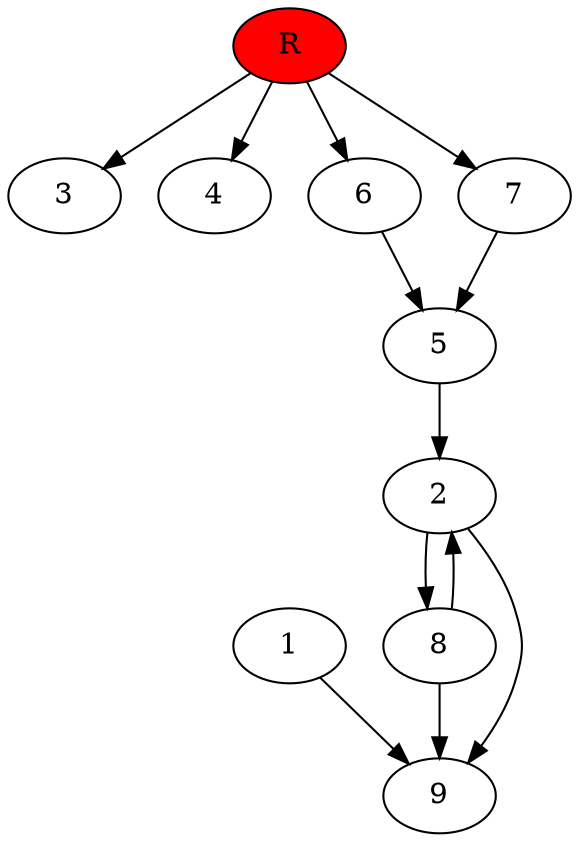 digraph prb42404 {
	1
	2
	3
	4
	5
	6
	7
	8
	R [fillcolor="#ff0000" style=filled]
	1 -> 9
	2 -> 8
	2 -> 9
	5 -> 2
	6 -> 5
	7 -> 5
	8 -> 2
	8 -> 9
	R -> 3
	R -> 4
	R -> 6
	R -> 7
}

